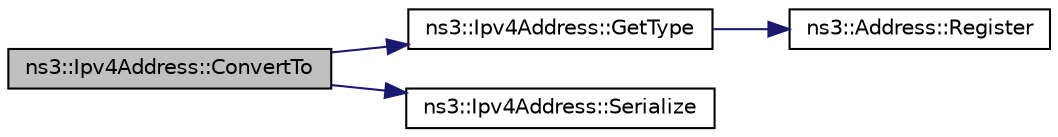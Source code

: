 digraph "ns3::Ipv4Address::ConvertTo"
{
 // LATEX_PDF_SIZE
  edge [fontname="Helvetica",fontsize="10",labelfontname="Helvetica",labelfontsize="10"];
  node [fontname="Helvetica",fontsize="10",shape=record];
  rankdir="LR";
  Node1 [label="ns3::Ipv4Address::ConvertTo",height=0.2,width=0.4,color="black", fillcolor="grey75", style="filled", fontcolor="black",tooltip="Convert to an Address type."];
  Node1 -> Node2 [color="midnightblue",fontsize="10",style="solid",fontname="Helvetica"];
  Node2 [label="ns3::Ipv4Address::GetType",height=0.2,width=0.4,color="black", fillcolor="white", style="filled",URL="$classns3_1_1_ipv4_address.html#a2553c778aff2c45c06f03d520cf2a102",tooltip="Get the underlying address type (automatically assigned)."];
  Node2 -> Node3 [color="midnightblue",fontsize="10",style="solid",fontname="Helvetica"];
  Node3 [label="ns3::Address::Register",height=0.2,width=0.4,color="black", fillcolor="white", style="filled",URL="$classns3_1_1_address.html#a75d239c79bb3c39d64a8db4f2d3d9b20",tooltip="Allocate a new type id for a new type of address."];
  Node1 -> Node4 [color="midnightblue",fontsize="10",style="solid",fontname="Helvetica"];
  Node4 [label="ns3::Ipv4Address::Serialize",height=0.2,width=0.4,color="black", fillcolor="white", style="filled",URL="$classns3_1_1_ipv4_address.html#aab62842fa20761be56ad5d20c207cef5",tooltip="Serialize this address to a 4-byte buffer."];
}
